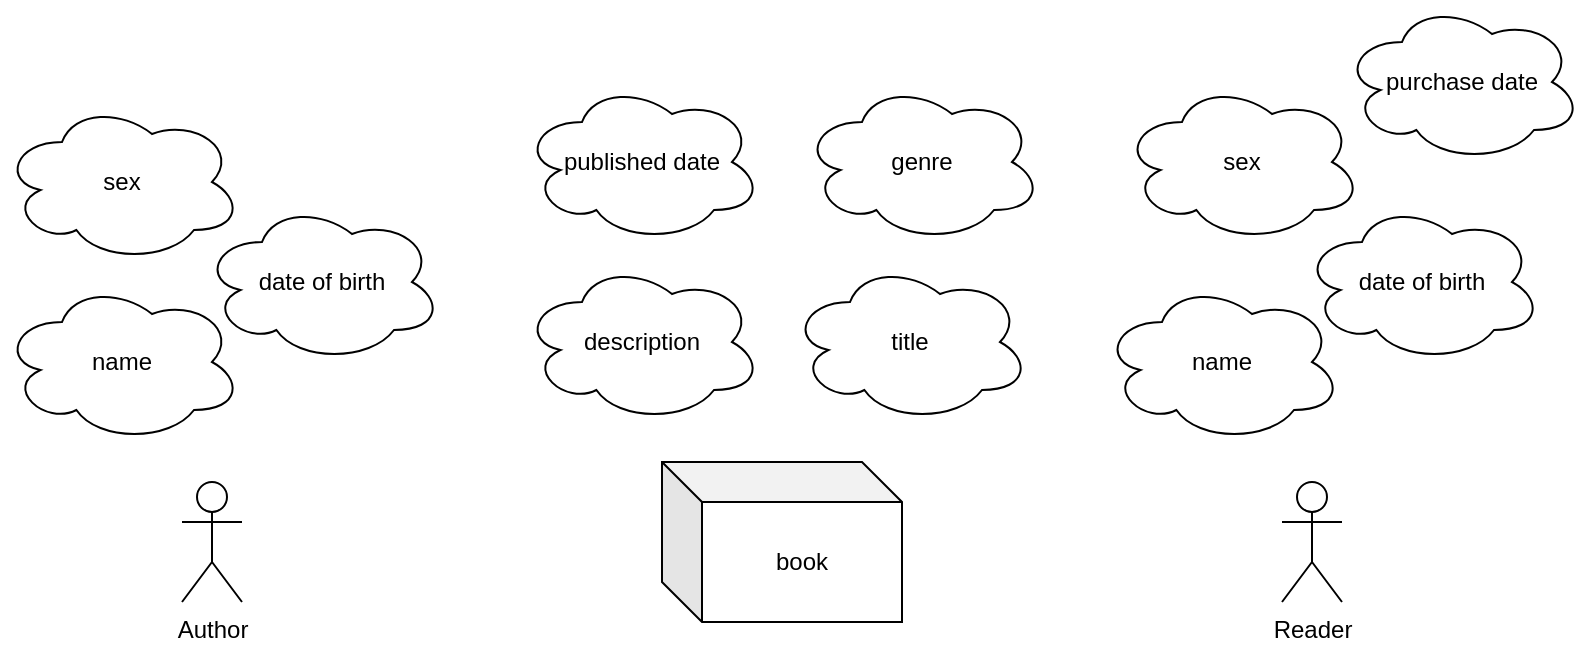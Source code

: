 <mxfile version="13.8.8" type="github" pages="2">
  <diagram id="zXa5C-i7IimhRvcEz5qb" name="Step 1: Requirement Analysis">
    <mxGraphModel dx="1422" dy="762" grid="1" gridSize="10" guides="1" tooltips="1" connect="1" arrows="1" fold="1" page="1" pageScale="1" pageWidth="827" pageHeight="1169" math="0" shadow="0">
      <root>
        <mxCell id="0" />
        <mxCell id="1" parent="0" />
        <mxCell id="RKG86kGhGenvlKAURwpZ-1" value="book" style="shape=cube;whiteSpace=wrap;html=1;boundedLbl=1;backgroundOutline=1;darkOpacity=0.05;darkOpacity2=0.1;" vertex="1" parent="1">
          <mxGeometry x="350" y="250" width="120" height="80" as="geometry" />
        </mxCell>
        <mxCell id="RKG86kGhGenvlKAURwpZ-2" value="published date" style="ellipse;shape=cloud;whiteSpace=wrap;html=1;" vertex="1" parent="1">
          <mxGeometry x="280" y="60" width="120" height="80" as="geometry" />
        </mxCell>
        <mxCell id="RKG86kGhGenvlKAURwpZ-4" value="description" style="ellipse;shape=cloud;whiteSpace=wrap;html=1;" vertex="1" parent="1">
          <mxGeometry x="280" y="150" width="120" height="80" as="geometry" />
        </mxCell>
        <mxCell id="RKG86kGhGenvlKAURwpZ-5" value="genre" style="ellipse;shape=cloud;whiteSpace=wrap;html=1;" vertex="1" parent="1">
          <mxGeometry x="420" y="60" width="120" height="80" as="geometry" />
        </mxCell>
        <mxCell id="RKG86kGhGenvlKAURwpZ-6" value="name" style="ellipse;shape=cloud;whiteSpace=wrap;html=1;" vertex="1" parent="1">
          <mxGeometry x="20" y="160" width="120" height="80" as="geometry" />
        </mxCell>
        <mxCell id="RKG86kGhGenvlKAURwpZ-7" value="title" style="ellipse;shape=cloud;whiteSpace=wrap;html=1;" vertex="1" parent="1">
          <mxGeometry x="414" y="150" width="120" height="80" as="geometry" />
        </mxCell>
        <mxCell id="RKG86kGhGenvlKAURwpZ-11" value="Author" style="shape=umlActor;verticalLabelPosition=bottom;verticalAlign=top;html=1;outlineConnect=0;" vertex="1" parent="1">
          <mxGeometry x="110" y="260" width="30" height="60" as="geometry" />
        </mxCell>
        <mxCell id="RKG86kGhGenvlKAURwpZ-12" value="date of birth" style="ellipse;shape=cloud;whiteSpace=wrap;html=1;" vertex="1" parent="1">
          <mxGeometry x="120" y="120" width="120" height="80" as="geometry" />
        </mxCell>
        <mxCell id="RKG86kGhGenvlKAURwpZ-13" value="name" style="ellipse;shape=cloud;whiteSpace=wrap;html=1;" vertex="1" parent="1">
          <mxGeometry x="570" y="160" width="120" height="80" as="geometry" />
        </mxCell>
        <mxCell id="RKG86kGhGenvlKAURwpZ-14" value="Reader" style="shape=umlActor;verticalLabelPosition=bottom;verticalAlign=top;html=1;outlineConnect=0;" vertex="1" parent="1">
          <mxGeometry x="660" y="260" width="30" height="60" as="geometry" />
        </mxCell>
        <mxCell id="RKG86kGhGenvlKAURwpZ-15" value="date of birth" style="ellipse;shape=cloud;whiteSpace=wrap;html=1;" vertex="1" parent="1">
          <mxGeometry x="670" y="120" width="120" height="80" as="geometry" />
        </mxCell>
        <mxCell id="RKG86kGhGenvlKAURwpZ-16" value="sex" style="ellipse;shape=cloud;whiteSpace=wrap;html=1;" vertex="1" parent="1">
          <mxGeometry x="580" y="60" width="120" height="80" as="geometry" />
        </mxCell>
        <mxCell id="RKG86kGhGenvlKAURwpZ-17" value="sex" style="ellipse;shape=cloud;whiteSpace=wrap;html=1;" vertex="1" parent="1">
          <mxGeometry x="20" y="70" width="120" height="80" as="geometry" />
        </mxCell>
        <mxCell id="RKG86kGhGenvlKAURwpZ-18" value="purchase date" style="ellipse;shape=cloud;whiteSpace=wrap;html=1;" vertex="1" parent="1">
          <mxGeometry x="690" y="20" width="120" height="80" as="geometry" />
        </mxCell>
      </root>
    </mxGraphModel>
  </diagram>
  <diagram id="HD0_Krj9YJb79Sd5l8ee" name="Step 2: ER Model">
    <mxGraphModel dx="1422" dy="762" grid="1" gridSize="10" guides="1" tooltips="1" connect="1" arrows="1" fold="1" page="1" pageScale="1" pageWidth="827" pageHeight="1169" math="0" shadow="0">
      <root>
        <mxCell id="t7of3dR5T0XA15YOv-eq-0" />
        <mxCell id="t7of3dR5T0XA15YOv-eq-1" parent="t7of3dR5T0XA15YOv-eq-0" />
      </root>
    </mxGraphModel>
  </diagram>
</mxfile>
